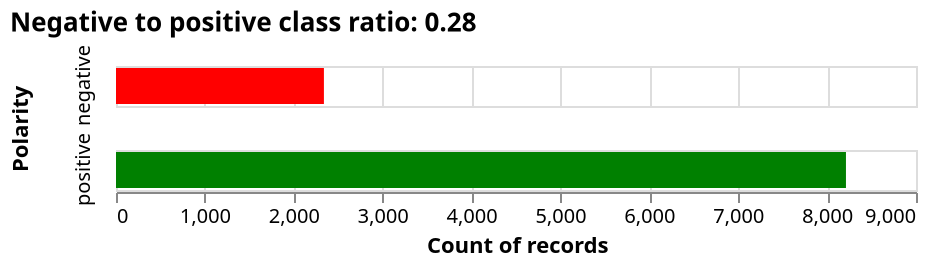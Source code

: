 {
  "$schema": "https://vega.github.io/schema/vega/v5.json",
  "background": "white",
  "padding": 5,
  "title": {
    "text": "Negative to positive class ratio: 0.28",
    "anchor": "start"
  },
  "data": [
    {
      "name": "data-2a98446bfe8ed5330d3bf33d8a316a13",
      "values": [
        {
          "polarity": "negative",
          "tweet_id": 2339,
          "topic": 2339,
          "tweet_text": 2339
        },
        {
          "polarity": "positive",
          "tweet_id": 8212,
          "topic": 8212,
          "tweet_text": 8212
        }
      ]
    },
    {
      "name": "data_0",
      "source": "data-2a98446bfe8ed5330d3bf33d8a316a13",
      "transform": [
        {
          "type": "stack",
          "groupby": ["polarity"],
          "field": "tweet_id",
          "sort": {"field": ["polarity"], "order": ["ascending"]},
          "as": ["tweet_id_start", "tweet_id_end"],
          "offset": "zero"
        },
        {
          "type": "filter",
          "expr": "isValid(datum[\"tweet_id\"]) && isFinite(+datum[\"tweet_id\"])"
        }
      ]
    },
    {
      "name": "row_domain",
      "source": "data_0",
      "transform": [{"type": "aggregate", "groupby": ["polarity"]}]
    }
  ],
  "signals": [
    {"name": "child_width", "value": 400},
    {"name": "child_height", "value": 20}
  ],
  "layout": {
    "padding": 20,
    "offset": {"rowTitle": 10},
    "columns": 1,
    "bounds": "full",
    "align": "all"
  },
  "marks": [
    {
      "name": "row-title",
      "type": "group",
      "role": "row-title",
      "title": {
        "text": "Polarity",
        "orient": "left",
        "style": "guide-title",
        "offset": 10
      }
    },
    {
      "name": "row_header",
      "type": "group",
      "role": "row-header",
      "from": {"data": "row_domain"},
      "sort": {"field": "datum[\"polarity\"]", "order": "ascending"},
      "title": {
        "text": {
          "signal": "isValid(parent[\"polarity\"]) ? parent[\"polarity\"] : \"\"+parent[\"polarity\"]"
        },
        "orient": "left",
        "style": "guide-label",
        "frame": "group",
        "offset": 10
      },
      "encode": {"update": {"height": {"signal": "child_height"}}}
    },
    {
      "name": "column_footer",
      "type": "group",
      "role": "column-footer",
      "encode": {"update": {"width": {"signal": "child_width"}}},
      "axes": [
        {
          "scale": "x",
          "orient": "bottom",
          "grid": false,
          "title": "Count of records",
          "labelFlush": true,
          "labelOverlap": true,
          "tickCount": {"signal": "ceil(child_width/40)"},
          "zindex": 0
        }
      ]
    },
    {
      "name": "cell",
      "type": "group",
      "style": "cell",
      "from": {
        "facet": {"name": "facet", "data": "data_0", "groupby": ["polarity"]}
      },
      "sort": {"field": ["datum[\"polarity\"]"], "order": ["ascending"]},
      "encode": {
        "update": {
          "width": {"signal": "child_width"},
          "height": {"signal": "child_height"}
        }
      },
      "signals": [{"name": "height", "update": "child_height"}],
      "marks": [
        {
          "name": "child_marks",
          "type": "rect",
          "style": ["bar"],
          "from": {"data": "facet"},
          "encode": {
            "update": {
              "fill": {"scale": "color", "field": "polarity"},
              "tooltip": {
                "signal": "{\"Polarity\": isValid(datum[\"polarity\"]) ? datum[\"polarity\"] : \"\"+datum[\"polarity\"], \"Count\": format(datum[\"tweet_id\"], \"\")}"
              },
              "ariaRoleDescription": {"value": "bar"},
              "description": {
                "signal": "\"Polarity: \" + (isValid(datum[\"polarity\"]) ? datum[\"polarity\"] : \"\"+datum[\"polarity\"]) + \"; Count: \" + (format(datum[\"tweet_id\"], \"\")) + \"; Count of records: \" + (format(datum[\"tweet_id\"], \"\"))"
              },
              "x": {"scale": "x", "field": "tweet_id_end"},
              "x2": {"scale": "x", "field": "tweet_id_start"},
              "yc": {"signal": "child_height", "mult": 0.5},
              "height": {"value": 18}
            }
          }
        }
      ],
      "axes": [
        {
          "scale": "x",
          "orient": "bottom",
          "grid": true,
          "tickCount": {"signal": "ceil(child_width/40)"},
          "domain": false,
          "labels": false,
          "aria": false,
          "maxExtent": 0,
          "minExtent": 0,
          "ticks": false,
          "zindex": 0
        }
      ]
    }
  ],
  "scales": [
    {
      "name": "x",
      "type": "linear",
      "domain": {
        "data": "data_0",
        "fields": ["tweet_id_start", "tweet_id_end"]
      },
      "range": [0, {"signal": "child_width"}],
      "nice": true,
      "zero": true
    },
    {
      "name": "color",
      "type": "ordinal",
      "domain": {"data": "data_0", "field": "polarity", "sort": true},
      "range": ["red", "green"]
    }
  ]
}